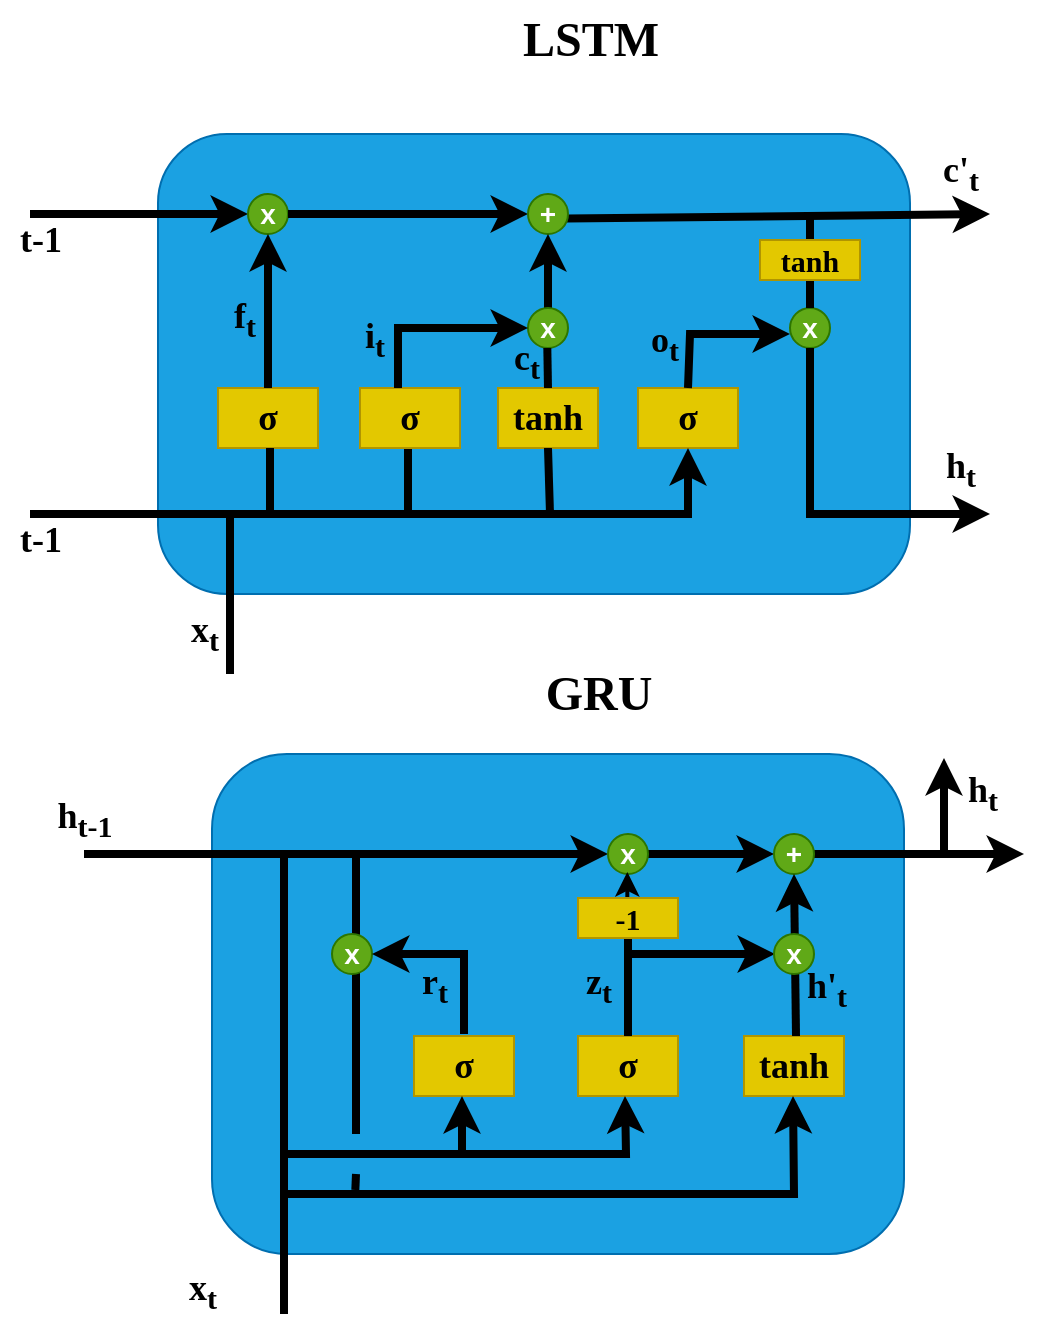 <mxfile version="22.0.3" type="device">
  <diagram name="Page-1" id="4QKcCU-vq91JB6w9eWsY">
    <mxGraphModel dx="954" dy="727" grid="1" gridSize="10" guides="1" tooltips="1" connect="1" arrows="1" fold="1" page="1" pageScale="1" pageWidth="827" pageHeight="1169" math="0" shadow="0">
      <root>
        <mxCell id="0" />
        <mxCell id="1" parent="0" />
        <mxCell id="KHklRYf8FnI78AZe86aE-1" value="" style="rounded=1;whiteSpace=wrap;html=1;fillColor=#1ba1e2;fontColor=#ffffff;strokeColor=#006EAF;fontStyle=1" vertex="1" parent="1">
          <mxGeometry x="244" y="130" width="376" height="230" as="geometry" />
        </mxCell>
        <mxCell id="KHklRYf8FnI78AZe86aE-2" value="" style="rounded=1;whiteSpace=wrap;html=1;fontStyle=1;fillColor=#1ba1e2;fontColor=#ffffff;strokeColor=#006EAF;" vertex="1" parent="1">
          <mxGeometry x="271" y="440" width="346" height="250" as="geometry" />
        </mxCell>
        <mxCell id="KHklRYf8FnI78AZe86aE-3" value="&lt;div style=&quot;text-align: justify;&quot;&gt;&lt;span style=&quot;font-family: &amp;quot;Times New Roman&amp;quot;; background-color: initial; font-size: 18px;&quot;&gt;σ&lt;/span&gt;&lt;/div&gt;" style="rounded=0;whiteSpace=wrap;html=1;fillStyle=solid;fontStyle=1;fillColor=#e3c800;fontColor=#000000;strokeColor=#B09500;" vertex="1" parent="1">
          <mxGeometry x="274" y="257" width="50" height="30" as="geometry" />
        </mxCell>
        <mxCell id="KHklRYf8FnI78AZe86aE-5" value="&lt;font style=&quot;font-size: 18px;&quot; face=&quot;Times New Roman&quot;&gt;&lt;span&gt;tanh&lt;/span&gt;&lt;/font&gt;" style="rounded=0;whiteSpace=wrap;html=1;fillStyle=solid;fontStyle=1;fillColor=#e3c800;fontColor=#000000;strokeColor=#B09500;" vertex="1" parent="1">
          <mxGeometry x="414" y="257" width="50" height="30" as="geometry" />
        </mxCell>
        <mxCell id="KHklRYf8FnI78AZe86aE-6" value="&lt;span style=&quot;text-align: justify; background-color: initial; font-family: &amp;quot;Times New Roman&amp;quot;; font-size: 18px;&quot;&gt;σ&lt;/span&gt;" style="rounded=0;whiteSpace=wrap;html=1;fillStyle=solid;fontStyle=1;fillColor=#e3c800;fontColor=#000000;strokeColor=#B09500;" vertex="1" parent="1">
          <mxGeometry x="484" y="257" width="50" height="30" as="geometry" />
        </mxCell>
        <mxCell id="KHklRYf8FnI78AZe86aE-10" value="" style="endArrow=classic;html=1;rounded=0;strokeWidth=4;fontStyle=1" edge="1" parent="1">
          <mxGeometry width="50" height="50" relative="1" as="geometry">
            <mxPoint x="448.496" y="172.291" as="sourcePoint" />
            <mxPoint x="660" y="170" as="targetPoint" />
          </mxGeometry>
        </mxCell>
        <mxCell id="KHklRYf8FnI78AZe86aE-13" value="" style="endArrow=classic;html=1;rounded=0;strokeWidth=4;fontStyle=1" edge="1" parent="1" target="KHklRYf8FnI78AZe86aE-12">
          <mxGeometry width="50" height="50" relative="1" as="geometry">
            <mxPoint x="180" y="170" as="sourcePoint" />
            <mxPoint x="700" y="178" as="targetPoint" />
          </mxGeometry>
        </mxCell>
        <mxCell id="KHklRYf8FnI78AZe86aE-12" value="&lt;span&gt;&lt;font style=&quot;font-size: 14px;&quot;&gt;x&lt;/font&gt;&lt;/span&gt;" style="ellipse;whiteSpace=wrap;html=1;aspect=fixed;fontStyle=1;fillColor=#60a917;fontColor=#ffffff;strokeColor=#2D7600;" vertex="1" parent="1">
          <mxGeometry x="289" y="160" width="20" height="20" as="geometry" />
        </mxCell>
        <mxCell id="KHklRYf8FnI78AZe86aE-15" value="" style="endArrow=classic;html=1;rounded=0;strokeWidth=4;exitX=0.5;exitY=0;exitDx=0;exitDy=0;entryX=0.5;entryY=1;entryDx=0;entryDy=0;fontStyle=1" edge="1" parent="1" source="KHklRYf8FnI78AZe86aE-3" target="KHklRYf8FnI78AZe86aE-12">
          <mxGeometry width="50" height="50" relative="1" as="geometry">
            <mxPoint x="299" y="250" as="sourcePoint" />
            <mxPoint x="298.66" y="190" as="targetPoint" />
          </mxGeometry>
        </mxCell>
        <mxCell id="KHklRYf8FnI78AZe86aE-18" value="" style="endArrow=none;html=1;rounded=0;strokeWidth=4;fontStyle=1" edge="1" parent="1">
          <mxGeometry width="50" height="50" relative="1" as="geometry">
            <mxPoint x="300" y="320" as="sourcePoint" />
            <mxPoint x="300" y="287" as="targetPoint" />
          </mxGeometry>
        </mxCell>
        <mxCell id="KHklRYf8FnI78AZe86aE-19" value="" style="endArrow=none;html=1;rounded=0;strokeWidth=4;fontStyle=1" edge="1" parent="1">
          <mxGeometry width="50" height="50" relative="1" as="geometry">
            <mxPoint x="369" y="320" as="sourcePoint" />
            <mxPoint x="369" y="287" as="targetPoint" />
          </mxGeometry>
        </mxCell>
        <mxCell id="KHklRYf8FnI78AZe86aE-20" value="&lt;div style=&quot;text-align: justify;&quot;&gt;&lt;span style=&quot;font-family: &amp;quot;Times New Roman&amp;quot;; background-color: initial; font-size: 18px;&quot;&gt;σ&lt;/span&gt;&lt;/div&gt;" style="rounded=0;whiteSpace=wrap;html=1;fillStyle=solid;fontStyle=1;fillColor=#e3c800;fontColor=#000000;strokeColor=#B09500;" vertex="1" parent="1">
          <mxGeometry x="345" y="257" width="50" height="30" as="geometry" />
        </mxCell>
        <mxCell id="KHklRYf8FnI78AZe86aE-22" value="" style="endArrow=none;html=1;rounded=0;strokeWidth=4;fontStyle=1" edge="1" parent="1">
          <mxGeometry width="50" height="50" relative="1" as="geometry">
            <mxPoint x="440" y="320" as="sourcePoint" />
            <mxPoint x="439" y="287" as="targetPoint" />
          </mxGeometry>
        </mxCell>
        <mxCell id="KHklRYf8FnI78AZe86aE-27" value="" style="endArrow=classic;html=1;rounded=0;strokeWidth=4;fontStyle=1" edge="1" parent="1">
          <mxGeometry width="50" height="50" relative="1" as="geometry">
            <mxPoint x="180" y="320" as="sourcePoint" />
            <mxPoint x="509" y="287" as="targetPoint" />
            <Array as="points">
              <mxPoint x="509" y="320" />
            </Array>
          </mxGeometry>
        </mxCell>
        <mxCell id="KHklRYf8FnI78AZe86aE-29" value="" style="endArrow=classic;html=1;rounded=0;strokeWidth=4;fontStyle=1" edge="1" parent="1" source="KHklRYf8FnI78AZe86aE-12" target="KHklRYf8FnI78AZe86aE-28">
          <mxGeometry width="50" height="50" relative="1" as="geometry">
            <mxPoint x="309" y="180" as="sourcePoint" />
            <mxPoint x="700" y="178" as="targetPoint" />
          </mxGeometry>
        </mxCell>
        <mxCell id="KHklRYf8FnI78AZe86aE-28" value="&lt;font style=&quot;font-size: 14px;&quot;&gt;&lt;span&gt;+&lt;/span&gt;&lt;/font&gt;" style="ellipse;whiteSpace=wrap;html=1;aspect=fixed;fontStyle=1;fillColor=#60a917;fontColor=#ffffff;strokeColor=#2D7600;" vertex="1" parent="1">
          <mxGeometry x="429" y="160" width="20" height="20" as="geometry" />
        </mxCell>
        <mxCell id="KHklRYf8FnI78AZe86aE-33" value="" style="endArrow=classic;html=1;rounded=0;strokeWidth=4;exitX=0.5;exitY=0;exitDx=0;exitDy=0;entryX=0.5;entryY=1;entryDx=0;entryDy=0;fontStyle=1" edge="1" parent="1" source="KHklRYf8FnI78AZe86aE-30" target="KHklRYf8FnI78AZe86aE-28">
          <mxGeometry width="50" height="50" relative="1" as="geometry">
            <mxPoint x="439" y="257" as="sourcePoint" />
            <mxPoint x="438.66" y="190" as="targetPoint" />
          </mxGeometry>
        </mxCell>
        <mxCell id="KHklRYf8FnI78AZe86aE-30" value="&lt;span&gt;&lt;font style=&quot;font-size: 14px;&quot;&gt;x&lt;/font&gt;&lt;/span&gt;" style="ellipse;whiteSpace=wrap;html=1;aspect=fixed;fontStyle=1;fillColor=#60a917;fontColor=#ffffff;strokeColor=#2D7600;" vertex="1" parent="1">
          <mxGeometry x="429" y="217" width="20" height="20" as="geometry" />
        </mxCell>
        <mxCell id="KHklRYf8FnI78AZe86aE-35" value="" style="endArrow=none;html=1;rounded=0;strokeWidth=4;exitX=0.5;exitY=0;exitDx=0;exitDy=0;fontStyle=1" edge="1" parent="1" source="KHklRYf8FnI78AZe86aE-5">
          <mxGeometry width="50" height="50" relative="1" as="geometry">
            <mxPoint x="439" y="250" as="sourcePoint" />
            <mxPoint x="438.66" y="237" as="targetPoint" />
          </mxGeometry>
        </mxCell>
        <mxCell id="KHklRYf8FnI78AZe86aE-37" value="" style="endArrow=classic;html=1;rounded=0;strokeWidth=4;entryX=0;entryY=0.5;entryDx=0;entryDy=0;fontStyle=1" edge="1" parent="1" target="KHklRYf8FnI78AZe86aE-30">
          <mxGeometry width="50" height="50" relative="1" as="geometry">
            <mxPoint x="364" y="257" as="sourcePoint" />
            <mxPoint x="414" y="230" as="targetPoint" />
            <Array as="points">
              <mxPoint x="364" y="227" />
            </Array>
          </mxGeometry>
        </mxCell>
        <mxCell id="KHklRYf8FnI78AZe86aE-38" value="&lt;span&gt;&lt;font style=&quot;font-size: 14px;&quot;&gt;x&lt;/font&gt;&lt;/span&gt;" style="ellipse;whiteSpace=wrap;html=1;aspect=fixed;fontStyle=1;fillColor=#60a917;fontColor=#ffffff;strokeColor=#2D7600;" vertex="1" parent="1">
          <mxGeometry x="560" y="217" width="20" height="20" as="geometry" />
        </mxCell>
        <mxCell id="KHklRYf8FnI78AZe86aE-39" value="" style="endArrow=classic;html=1;rounded=0;strokeWidth=4;exitX=0.5;exitY=1;exitDx=0;exitDy=0;fontStyle=1" edge="1" parent="1" source="KHklRYf8FnI78AZe86aE-38">
          <mxGeometry width="50" height="50" relative="1" as="geometry">
            <mxPoint x="570" y="270" as="sourcePoint" />
            <mxPoint x="660" y="320" as="targetPoint" />
            <Array as="points">
              <mxPoint x="570" y="320" />
            </Array>
          </mxGeometry>
        </mxCell>
        <mxCell id="KHklRYf8FnI78AZe86aE-41" value="" style="endArrow=none;html=1;rounded=0;strokeWidth=4;fontStyle=1" edge="1" parent="1">
          <mxGeometry width="50" height="50" relative="1" as="geometry">
            <mxPoint x="570" y="217" as="sourcePoint" />
            <mxPoint x="570" y="170" as="targetPoint" />
          </mxGeometry>
        </mxCell>
        <mxCell id="KHklRYf8FnI78AZe86aE-43" value="&lt;font size=&quot;1&quot; style=&quot;&quot; face=&quot;Times New Roman&quot;&gt;&lt;span style=&quot;font-size: 15px;&quot;&gt;tanh&lt;/span&gt;&lt;/font&gt;" style="rounded=0;whiteSpace=wrap;html=1;fontStyle=1;fillColor=#e3c800;fontColor=#000000;strokeColor=#B09500;" vertex="1" parent="1">
          <mxGeometry x="545" y="183" width="50" height="20" as="geometry" />
        </mxCell>
        <mxCell id="KHklRYf8FnI78AZe86aE-44" value="" style="endArrow=classic;html=1;rounded=0;strokeWidth=4;exitX=0.5;exitY=0;exitDx=0;exitDy=0;fontStyle=1" edge="1" parent="1" source="KHklRYf8FnI78AZe86aE-6">
          <mxGeometry width="50" height="50" relative="1" as="geometry">
            <mxPoint x="510" y="250" as="sourcePoint" />
            <mxPoint x="560" y="230" as="targetPoint" />
            <Array as="points">
              <mxPoint x="510" y="230" />
            </Array>
          </mxGeometry>
        </mxCell>
        <mxCell id="KHklRYf8FnI78AZe86aE-46" value="&lt;font style=&quot;font-size: 18px;&quot; face=&quot;Times New Roman&quot;&gt;t-1&lt;/font&gt;" style="text;html=1;align=center;verticalAlign=middle;resizable=0;points=[];autosize=1;strokeColor=none;fillColor=none;fontStyle=1" vertex="1" parent="1">
          <mxGeometry x="165" y="163" width="40" height="40" as="geometry" />
        </mxCell>
        <mxCell id="KHklRYf8FnI78AZe86aE-47" value="&lt;font style=&quot;font-size: 18px;&quot; face=&quot;Times New Roman&quot;&gt;t-1&lt;/font&gt;" style="text;html=1;align=center;verticalAlign=middle;resizable=0;points=[];autosize=1;strokeColor=none;fillColor=none;fontStyle=1" vertex="1" parent="1">
          <mxGeometry x="165" y="313" width="40" height="40" as="geometry" />
        </mxCell>
        <mxCell id="KHklRYf8FnI78AZe86aE-48" value="&lt;font style=&quot;font-size: 18px;&quot; face=&quot;Times New Roman&quot;&gt;&lt;span&gt;f&lt;sub&gt;t&lt;/sub&gt;&lt;/span&gt;&lt;/font&gt;" style="text;html=1;align=center;verticalAlign=middle;resizable=0;points=[];autosize=1;strokeColor=none;fillColor=none;fontStyle=1" vertex="1" parent="1">
          <mxGeometry x="272" y="203" width="30" height="40" as="geometry" />
        </mxCell>
        <mxCell id="KHklRYf8FnI78AZe86aE-49" value="&lt;font style=&quot;font-size: 18px;&quot; face=&quot;Times New Roman&quot;&gt;&lt;span style=&quot;&quot;&gt;i&lt;sub&gt;t&lt;/sub&gt;&lt;/span&gt;&lt;/font&gt;" style="text;html=1;align=center;verticalAlign=middle;resizable=0;points=[];autosize=1;strokeColor=none;fillColor=none;fontStyle=1" vertex="1" parent="1">
          <mxGeometry x="337" y="213" width="30" height="40" as="geometry" />
        </mxCell>
        <mxCell id="KHklRYf8FnI78AZe86aE-50" value="&lt;font style=&quot;font-size: 18px;&quot; face=&quot;Times New Roman&quot;&gt;&lt;span style=&quot;&quot;&gt;o&lt;sub&gt;t&lt;/sub&gt;&lt;/span&gt;&lt;/font&gt;" style="text;html=1;align=center;verticalAlign=middle;resizable=0;points=[];autosize=1;strokeColor=none;fillColor=none;fontStyle=1" vertex="1" parent="1">
          <mxGeometry x="477" y="215" width="40" height="40" as="geometry" />
        </mxCell>
        <mxCell id="KHklRYf8FnI78AZe86aE-51" value="&lt;font face=&quot;Times New Roman&quot;&gt;&lt;span style=&quot;font-size: 18px;&quot;&gt;c&lt;sub&gt;t&lt;/sub&gt;&lt;/span&gt;&lt;/font&gt;" style="text;html=1;align=center;verticalAlign=middle;resizable=0;points=[];autosize=1;strokeColor=none;fillColor=none;fontStyle=1" vertex="1" parent="1">
          <mxGeometry x="408" y="224" width="40" height="40" as="geometry" />
        </mxCell>
        <mxCell id="KHklRYf8FnI78AZe86aE-52" value="&lt;font style=&quot;font-size: 18px;&quot; face=&quot;Times New Roman&quot;&gt;&lt;span&gt;c&#39;&lt;sub&gt;t&lt;/sub&gt;&lt;/span&gt;&lt;/font&gt;" style="text;html=1;align=center;verticalAlign=middle;resizable=0;points=[];autosize=1;strokeColor=none;fillColor=none;fontStyle=1" vertex="1" parent="1">
          <mxGeometry x="625" y="130" width="40" height="40" as="geometry" />
        </mxCell>
        <mxCell id="KHklRYf8FnI78AZe86aE-54" value="&lt;font face=&quot;Times New Roman&quot;&gt;&lt;span style=&quot;font-size: 18px;&quot;&gt;h&lt;sub&gt;t&lt;/sub&gt;&lt;/span&gt;&lt;/font&gt;" style="text;html=1;align=center;verticalAlign=middle;resizable=0;points=[];autosize=1;strokeColor=none;fillColor=none;fontStyle=1" vertex="1" parent="1">
          <mxGeometry x="625" y="278" width="40" height="40" as="geometry" />
        </mxCell>
        <mxCell id="KHklRYf8FnI78AZe86aE-56" value="" style="endArrow=none;html=1;rounded=0;strokeWidth=4;fontStyle=1" edge="1" parent="1">
          <mxGeometry width="50" height="50" relative="1" as="geometry">
            <mxPoint x="280" y="400" as="sourcePoint" />
            <mxPoint x="280" y="320" as="targetPoint" />
          </mxGeometry>
        </mxCell>
        <mxCell id="KHklRYf8FnI78AZe86aE-58" value="&lt;font face=&quot;Times New Roman&quot;&gt;&lt;span style=&quot;font-size: 18px;&quot;&gt;&lt;b&gt;x&lt;sub&gt;t&lt;/sub&gt;&lt;/b&gt;&lt;/span&gt;&lt;/font&gt;" style="text;html=1;align=center;verticalAlign=middle;resizable=0;points=[];autosize=1;strokeColor=none;fillColor=none;fontStyle=0" vertex="1" parent="1">
          <mxGeometry x="247" y="360" width="40" height="40" as="geometry" />
        </mxCell>
        <mxCell id="KHklRYf8FnI78AZe86aE-59" value="" style="endArrow=classic;html=1;rounded=0;strokeWidth=4;fontStyle=1" edge="1" parent="1" source="KHklRYf8FnI78AZe86aE-70">
          <mxGeometry width="50" height="50" relative="1" as="geometry">
            <mxPoint x="207" y="490" as="sourcePoint" />
            <mxPoint x="677" y="490" as="targetPoint" />
          </mxGeometry>
        </mxCell>
        <mxCell id="KHklRYf8FnI78AZe86aE-60" value="&lt;font style=&quot;font-size: 18px;&quot; face=&quot;Times New Roman&quot;&gt;h&lt;sub&gt;t-1&lt;/sub&gt;&lt;/font&gt;" style="text;html=1;align=center;verticalAlign=middle;resizable=0;points=[];autosize=1;strokeColor=none;fillColor=none;fontStyle=1" vertex="1" parent="1">
          <mxGeometry x="182" y="453" width="50" height="40" as="geometry" />
        </mxCell>
        <mxCell id="KHklRYf8FnI78AZe86aE-62" value="" style="endArrow=classic;html=1;rounded=0;strokeWidth=4;exitX=0.5;exitY=0;exitDx=0;exitDy=0;fontStyle=1" edge="1" parent="1">
          <mxGeometry width="50" height="50" relative="1" as="geometry">
            <mxPoint x="637" y="489" as="sourcePoint" />
            <mxPoint x="637" y="442" as="targetPoint" />
          </mxGeometry>
        </mxCell>
        <mxCell id="KHklRYf8FnI78AZe86aE-64" value="&lt;font face=&quot;Times New Roman&quot;&gt;&lt;span style=&quot;font-size: 18px;&quot;&gt;h&lt;sub&gt;t&lt;/sub&gt;&lt;/span&gt;&lt;/font&gt;" style="text;html=1;align=center;verticalAlign=middle;resizable=0;points=[];autosize=1;strokeColor=none;fillColor=none;fontStyle=1" vertex="1" parent="1">
          <mxGeometry x="636" y="440" width="40" height="40" as="geometry" />
        </mxCell>
        <mxCell id="KHklRYf8FnI78AZe86aE-65" value="" style="endArrow=none;html=1;rounded=0;strokeWidth=4;fontStyle=1" edge="1" parent="1">
          <mxGeometry width="50" height="50" relative="1" as="geometry">
            <mxPoint x="307" y="720" as="sourcePoint" />
            <mxPoint x="307" y="492" as="targetPoint" />
          </mxGeometry>
        </mxCell>
        <mxCell id="KHklRYf8FnI78AZe86aE-66" value="&lt;font face=&quot;Times New Roman&quot;&gt;&lt;span style=&quot;font-size: 18px;&quot;&gt;x&lt;sub&gt;t&lt;/sub&gt;&lt;/span&gt;&lt;/font&gt;" style="text;html=1;align=center;verticalAlign=middle;resizable=0;points=[];autosize=1;strokeColor=none;fillColor=none;fontStyle=1" vertex="1" parent="1">
          <mxGeometry x="246" y="689" width="40" height="40" as="geometry" />
        </mxCell>
        <mxCell id="KHklRYf8FnI78AZe86aE-67" value="&lt;span style=&quot;text-align: justify; background-color: initial; font-family: &amp;quot;Times New Roman&amp;quot;; font-size: 18px;&quot;&gt;tanh&lt;/span&gt;" style="rounded=0;whiteSpace=wrap;html=1;fillStyle=solid;fontStyle=1;fillColor=#e3c800;fontColor=#000000;strokeColor=#B09500;" vertex="1" parent="1">
          <mxGeometry x="537" y="581" width="50" height="30" as="geometry" />
        </mxCell>
        <mxCell id="KHklRYf8FnI78AZe86aE-68" value="&lt;span style=&quot;text-align: justify; background-color: initial; font-family: &amp;quot;Times New Roman&amp;quot;; font-size: 18px;&quot;&gt;σ&lt;/span&gt;" style="rounded=0;whiteSpace=wrap;html=1;fillStyle=solid;fontStyle=1;fillColor=#e3c800;fontColor=#000000;strokeColor=#B09500;" vertex="1" parent="1">
          <mxGeometry x="372" y="581" width="50" height="30" as="geometry" />
        </mxCell>
        <mxCell id="KHklRYf8FnI78AZe86aE-69" value="&lt;span style=&quot;text-align: justify; background-color: initial; font-family: &amp;quot;Times New Roman&amp;quot;; font-size: 18px;&quot;&gt;σ&lt;/span&gt;" style="rounded=0;whiteSpace=wrap;html=1;fillStyle=solid;fontStyle=1;fillColor=#e3c800;fontColor=#000000;strokeColor=#B09500;" vertex="1" parent="1">
          <mxGeometry x="454" y="581" width="50" height="30" as="geometry" />
        </mxCell>
        <mxCell id="KHklRYf8FnI78AZe86aE-71" value="" style="endArrow=classic;html=1;rounded=0;strokeWidth=4;fontStyle=1" edge="1" parent="1" source="KHklRYf8FnI78AZe86aE-74" target="KHklRYf8FnI78AZe86aE-70">
          <mxGeometry width="50" height="50" relative="1" as="geometry">
            <mxPoint x="207" y="490" as="sourcePoint" />
            <mxPoint x="677" y="490" as="targetPoint" />
          </mxGeometry>
        </mxCell>
        <mxCell id="KHklRYf8FnI78AZe86aE-70" value="&lt;span&gt;&lt;font style=&quot;font-size: 14px;&quot;&gt;+&lt;/font&gt;&lt;/span&gt;" style="ellipse;whiteSpace=wrap;html=1;aspect=fixed;fontStyle=1;fillColor=#60a917;fontColor=#ffffff;strokeColor=#2D7600;" vertex="1" parent="1">
          <mxGeometry x="552" y="480" width="20" height="20" as="geometry" />
        </mxCell>
        <mxCell id="KHklRYf8FnI78AZe86aE-75" value="" style="endArrow=classic;html=1;rounded=0;strokeWidth=4;fontStyle=1" edge="1" parent="1" target="KHklRYf8FnI78AZe86aE-74">
          <mxGeometry width="50" height="50" relative="1" as="geometry">
            <mxPoint x="207" y="490" as="sourcePoint" />
            <mxPoint x="552" y="490" as="targetPoint" />
          </mxGeometry>
        </mxCell>
        <mxCell id="KHklRYf8FnI78AZe86aE-74" value="&lt;span&gt;&lt;font style=&quot;font-size: 14px;&quot;&gt;x&lt;/font&gt;&lt;/span&gt;" style="ellipse;whiteSpace=wrap;html=1;aspect=fixed;fontStyle=1;fillColor=#60a917;fontColor=#ffffff;strokeColor=#2D7600;" vertex="1" parent="1">
          <mxGeometry x="469" y="480" width="20" height="20" as="geometry" />
        </mxCell>
        <mxCell id="KHklRYf8FnI78AZe86aE-77" value="" style="endArrow=classic;html=1;rounded=0;strokeWidth=4;exitX=0.5;exitY=0;exitDx=0;exitDy=0;fontStyle=1" edge="1" parent="1" source="KHklRYf8FnI78AZe86aE-69">
          <mxGeometry width="50" height="50" relative="1" as="geometry">
            <mxPoint x="501.5" y="567" as="sourcePoint" />
            <mxPoint x="552.5" y="540" as="targetPoint" />
            <Array as="points">
              <mxPoint x="479" y="540" />
            </Array>
          </mxGeometry>
        </mxCell>
        <mxCell id="KHklRYf8FnI78AZe86aE-80" value="" style="endArrow=none;html=1;rounded=0;strokeWidth=4;fontStyle=1;entryX=0.5;entryY=1;entryDx=0;entryDy=0;" edge="1" parent="1" target="KHklRYf8FnI78AZe86aE-76">
          <mxGeometry width="50" height="50" relative="1" as="geometry">
            <mxPoint x="479" y="540" as="sourcePoint" />
            <mxPoint x="479.66" y="503.5" as="targetPoint" />
          </mxGeometry>
        </mxCell>
        <mxCell id="KHklRYf8FnI78AZe86aE-81" value="" style="endArrow=classic;html=1;rounded=0;strokeWidth=4;fontStyle=1" edge="1" parent="1">
          <mxGeometry width="50" height="50" relative="1" as="geometry">
            <mxPoint x="307" y="660" as="sourcePoint" />
            <mxPoint x="561.5" y="611" as="targetPoint" />
            <Array as="points">
              <mxPoint x="562" y="660" />
            </Array>
          </mxGeometry>
        </mxCell>
        <mxCell id="KHklRYf8FnI78AZe86aE-82" value="" style="endArrow=classic;html=1;rounded=0;strokeWidth=4;fontStyle=1" edge="1" parent="1">
          <mxGeometry width="50" height="50" relative="1" as="geometry">
            <mxPoint x="309" y="640" as="sourcePoint" />
            <mxPoint x="477.5" y="611" as="targetPoint" />
            <Array as="points">
              <mxPoint x="478" y="640" />
            </Array>
          </mxGeometry>
        </mxCell>
        <mxCell id="KHklRYf8FnI78AZe86aE-83" value="" style="endArrow=classic;html=1;rounded=0;strokeWidth=4;entryX=0.5;entryY=1;entryDx=0;entryDy=0;fontStyle=1" edge="1" parent="1">
          <mxGeometry width="50" height="50" relative="1" as="geometry">
            <mxPoint x="396" y="640" as="sourcePoint" />
            <mxPoint x="396" y="611" as="targetPoint" />
            <Array as="points" />
          </mxGeometry>
        </mxCell>
        <mxCell id="KHklRYf8FnI78AZe86aE-84" value="" style="endArrow=none;html=1;rounded=0;strokeWidth=4;fontStyle=1" edge="1" parent="1">
          <mxGeometry width="50" height="50" relative="1" as="geometry">
            <mxPoint x="343" y="630" as="sourcePoint" />
            <mxPoint x="343" y="490" as="targetPoint" />
          </mxGeometry>
        </mxCell>
        <mxCell id="KHklRYf8FnI78AZe86aE-73" value="&lt;span&gt;&lt;font style=&quot;font-size: 14px;&quot;&gt;x&lt;/font&gt;&lt;/span&gt;" style="ellipse;whiteSpace=wrap;html=1;aspect=fixed;fontStyle=1;fillColor=#60a917;fontColor=#ffffff;strokeColor=#2D7600;" vertex="1" parent="1">
          <mxGeometry x="331" y="530" width="20" height="20" as="geometry" />
        </mxCell>
        <mxCell id="KHklRYf8FnI78AZe86aE-85" value="" style="endArrow=none;html=1;rounded=0;strokeWidth=4;fontStyle=1" edge="1" parent="1">
          <mxGeometry width="50" height="50" relative="1" as="geometry">
            <mxPoint x="342.66" y="658" as="sourcePoint" />
            <mxPoint x="343" y="650" as="targetPoint" />
          </mxGeometry>
        </mxCell>
        <mxCell id="KHklRYf8FnI78AZe86aE-86" value="" style="endArrow=classic;html=1;rounded=0;strokeWidth=4;fontStyle=1;entryX=1;entryY=0.5;entryDx=0;entryDy=0;" edge="1" parent="1" target="KHklRYf8FnI78AZe86aE-73">
          <mxGeometry width="50" height="50" relative="1" as="geometry">
            <mxPoint x="397" y="580" as="sourcePoint" />
            <mxPoint x="475" y="540" as="targetPoint" />
            <Array as="points">
              <mxPoint x="397" y="540" />
            </Array>
          </mxGeometry>
        </mxCell>
        <mxCell id="KHklRYf8FnI78AZe86aE-89" value="" style="endArrow=classic;html=1;rounded=0;strokeWidth=2;fontStyle=1" edge="1" parent="1">
          <mxGeometry width="50" height="50" relative="1" as="geometry">
            <mxPoint x="478.66" y="516" as="sourcePoint" />
            <mxPoint x="478.66" y="499" as="targetPoint" />
          </mxGeometry>
        </mxCell>
        <mxCell id="KHklRYf8FnI78AZe86aE-76" value="&lt;font size=&quot;1&quot; style=&quot;&quot; face=&quot;Times New Roman&quot;&gt;&lt;span style=&quot;font-size: 15px;&quot;&gt;-1&lt;/span&gt;&lt;/font&gt;" style="rounded=0;whiteSpace=wrap;html=1;fontStyle=1;fillColor=#e3c800;fontColor=#000000;strokeColor=#B09500;" vertex="1" parent="1">
          <mxGeometry x="454" y="512" width="50" height="20" as="geometry" />
        </mxCell>
        <mxCell id="KHklRYf8FnI78AZe86aE-91" value="" style="endArrow=classic;html=1;rounded=0;strokeWidth=4;exitX=0.5;exitY=0;exitDx=0;exitDy=0;entryX=0.5;entryY=1;entryDx=0;entryDy=0;fontStyle=1" edge="1" parent="1" target="KHklRYf8FnI78AZe86aE-70">
          <mxGeometry width="50" height="50" relative="1" as="geometry">
            <mxPoint x="563" y="581" as="sourcePoint" />
            <mxPoint x="563" y="504" as="targetPoint" />
          </mxGeometry>
        </mxCell>
        <mxCell id="KHklRYf8FnI78AZe86aE-72" value="&lt;span&gt;&lt;font style=&quot;font-size: 14px;&quot;&gt;x&lt;/font&gt;&lt;/span&gt;" style="ellipse;whiteSpace=wrap;html=1;aspect=fixed;fontStyle=1;fillColor=#60a917;fontColor=#ffffff;strokeColor=#2D7600;" vertex="1" parent="1">
          <mxGeometry x="552" y="530" width="20" height="20" as="geometry" />
        </mxCell>
        <mxCell id="KHklRYf8FnI78AZe86aE-92" value="&lt;font face=&quot;Times New Roman&quot;&gt;&lt;span style=&quot;font-size: 18px;&quot;&gt;r&lt;sub&gt;t&lt;/sub&gt;&lt;/span&gt;&lt;/font&gt;" style="text;html=1;align=center;verticalAlign=middle;resizable=0;points=[];autosize=1;strokeColor=none;fillColor=none;fontStyle=1" vertex="1" parent="1">
          <mxGeometry x="362" y="536" width="40" height="40" as="geometry" />
        </mxCell>
        <mxCell id="KHklRYf8FnI78AZe86aE-93" value="&lt;font face=&quot;Times New Roman&quot;&gt;&lt;span style=&quot;font-size: 18px;&quot;&gt;z&lt;sub&gt;t&lt;/sub&gt;&lt;/span&gt;&lt;/font&gt;" style="text;html=1;align=center;verticalAlign=middle;resizable=0;points=[];autosize=1;strokeColor=none;fillColor=none;fontStyle=1" vertex="1" parent="1">
          <mxGeometry x="444" y="536" width="40" height="40" as="geometry" />
        </mxCell>
        <mxCell id="KHklRYf8FnI78AZe86aE-94" value="&lt;font face=&quot;Times New Roman&quot;&gt;&lt;span style=&quot;font-size: 18px;&quot;&gt;h&#39;&lt;sub&gt;t&lt;/sub&gt;&lt;/span&gt;&lt;/font&gt;" style="text;html=1;align=center;verticalAlign=middle;resizable=0;points=[];autosize=1;strokeColor=none;fillColor=none;fontStyle=1" vertex="1" parent="1">
          <mxGeometry x="558" y="538" width="40" height="40" as="geometry" />
        </mxCell>
        <mxCell id="KHklRYf8FnI78AZe86aE-95" value="&lt;font size=&quot;1&quot; face=&quot;Times New Roman&quot;&gt;&lt;b style=&quot;font-size: 24px;&quot;&gt;LSTM&lt;/b&gt;&lt;/font&gt;" style="text;html=1;align=center;verticalAlign=middle;resizable=0;points=[];autosize=1;strokeColor=none;fillColor=none;" vertex="1" parent="1">
          <mxGeometry x="415" y="63" width="90" height="40" as="geometry" />
        </mxCell>
        <mxCell id="KHklRYf8FnI78AZe86aE-96" value="&lt;font size=&quot;1&quot; face=&quot;Times New Roman&quot;&gt;&lt;b style=&quot;font-size: 24px;&quot;&gt;GRU&lt;/b&gt;&lt;/font&gt;" style="text;html=1;align=center;verticalAlign=middle;resizable=0;points=[];autosize=1;strokeColor=none;fillColor=none;" vertex="1" parent="1">
          <mxGeometry x="424" y="390" width="80" height="40" as="geometry" />
        </mxCell>
      </root>
    </mxGraphModel>
  </diagram>
</mxfile>
